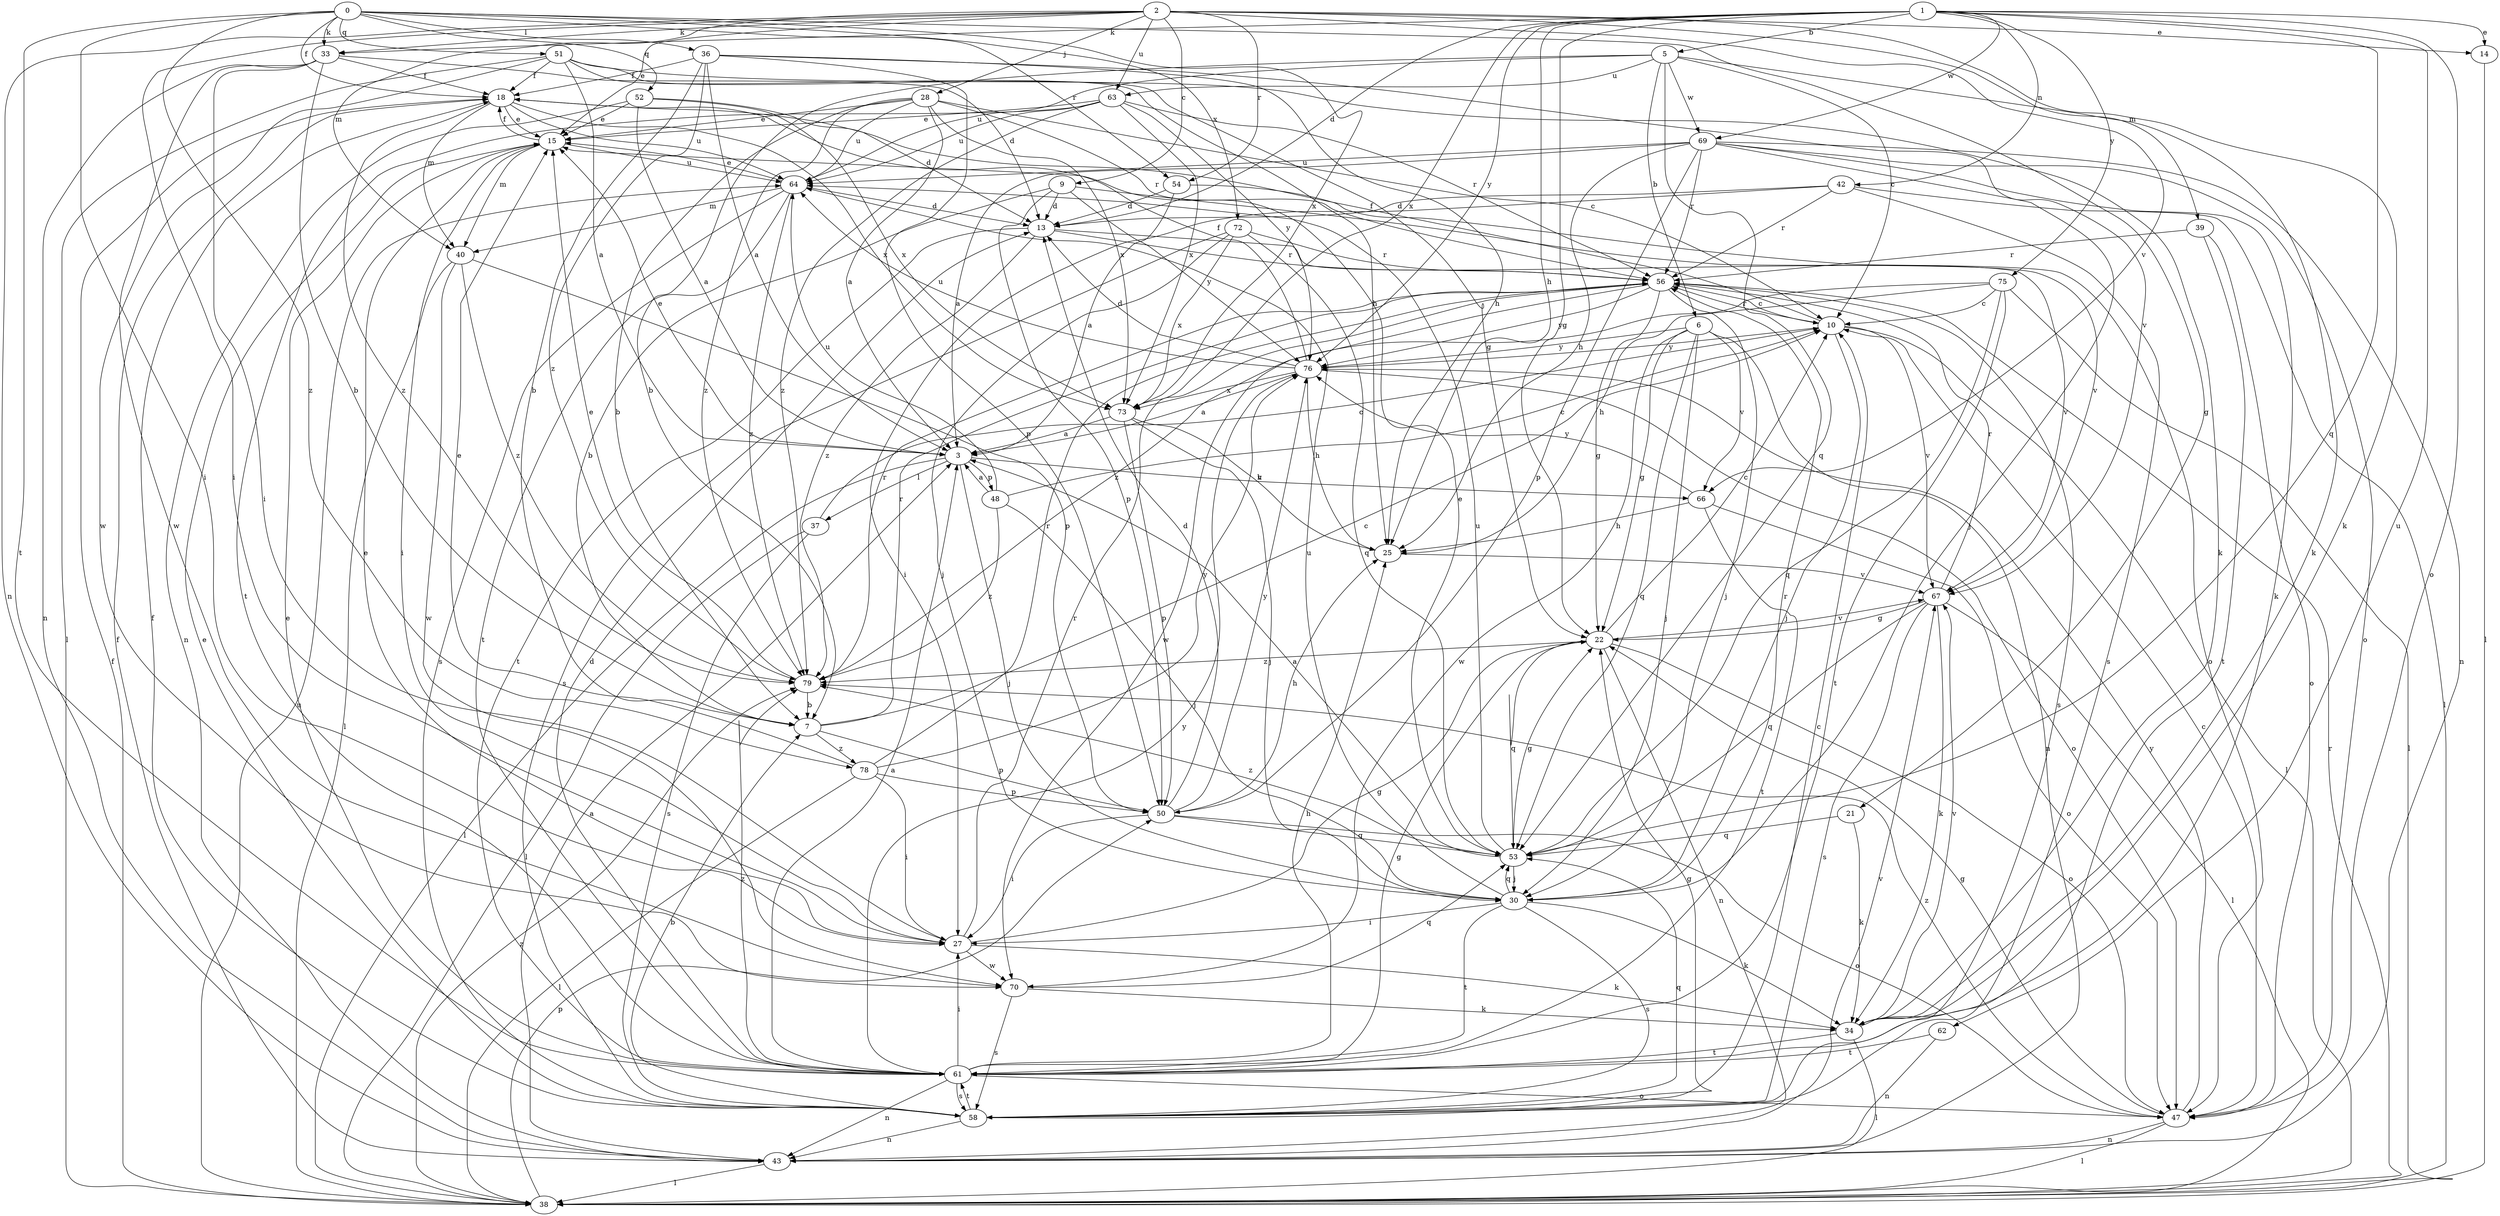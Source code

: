 strict digraph  {
0;
1;
2;
3;
5;
6;
7;
9;
10;
13;
14;
15;
18;
21;
22;
25;
27;
28;
30;
33;
34;
36;
37;
38;
39;
40;
42;
43;
47;
48;
50;
51;
52;
53;
54;
56;
58;
61;
62;
63;
64;
66;
67;
69;
70;
72;
73;
75;
76;
78;
79;
0 -> 18  [label=f];
0 -> 21  [label=g];
0 -> 27  [label=i];
0 -> 33  [label=k];
0 -> 36  [label=l];
0 -> 51  [label=q];
0 -> 52  [label=q];
0 -> 54  [label=r];
0 -> 61  [label=t];
0 -> 72  [label=x];
0 -> 73  [label=x];
0 -> 78  [label=z];
1 -> 5  [label=b];
1 -> 13  [label=d];
1 -> 14  [label=e];
1 -> 22  [label=g];
1 -> 25  [label=h];
1 -> 33  [label=k];
1 -> 42  [label=n];
1 -> 47  [label=o];
1 -> 53  [label=q];
1 -> 62  [label=u];
1 -> 69  [label=w];
1 -> 73  [label=x];
1 -> 75  [label=y];
1 -> 76  [label=y];
2 -> 9  [label=c];
2 -> 14  [label=e];
2 -> 15  [label=e];
2 -> 27  [label=i];
2 -> 28  [label=j];
2 -> 33  [label=k];
2 -> 34  [label=k];
2 -> 39  [label=m];
2 -> 40  [label=m];
2 -> 43  [label=n];
2 -> 54  [label=r];
2 -> 63  [label=u];
2 -> 66  [label=v];
3 -> 15  [label=e];
3 -> 30  [label=j];
3 -> 37  [label=l];
3 -> 38  [label=l];
3 -> 48  [label=p];
3 -> 66  [label=v];
5 -> 6  [label=b];
5 -> 7  [label=b];
5 -> 10  [label=c];
5 -> 34  [label=k];
5 -> 53  [label=q];
5 -> 63  [label=u];
5 -> 64  [label=u];
5 -> 69  [label=w];
6 -> 22  [label=g];
6 -> 30  [label=j];
6 -> 43  [label=n];
6 -> 53  [label=q];
6 -> 66  [label=v];
6 -> 70  [label=w];
6 -> 76  [label=y];
7 -> 10  [label=c];
7 -> 50  [label=p];
7 -> 56  [label=r];
7 -> 78  [label=z];
9 -> 7  [label=b];
9 -> 13  [label=d];
9 -> 50  [label=p];
9 -> 67  [label=v];
9 -> 76  [label=y];
10 -> 18  [label=f];
10 -> 30  [label=j];
10 -> 38  [label=l];
10 -> 56  [label=r];
10 -> 67  [label=v];
10 -> 76  [label=y];
13 -> 56  [label=r];
13 -> 61  [label=t];
13 -> 67  [label=v];
13 -> 79  [label=z];
14 -> 38  [label=l];
15 -> 18  [label=f];
15 -> 27  [label=i];
15 -> 40  [label=m];
15 -> 64  [label=u];
18 -> 15  [label=e];
18 -> 40  [label=m];
18 -> 64  [label=u];
18 -> 73  [label=x];
18 -> 79  [label=z];
21 -> 34  [label=k];
21 -> 53  [label=q];
22 -> 10  [label=c];
22 -> 43  [label=n];
22 -> 47  [label=o];
22 -> 53  [label=q];
22 -> 67  [label=v];
22 -> 79  [label=z];
25 -> 67  [label=v];
27 -> 15  [label=e];
27 -> 22  [label=g];
27 -> 34  [label=k];
27 -> 56  [label=r];
27 -> 70  [label=w];
28 -> 3  [label=a];
28 -> 7  [label=b];
28 -> 10  [label=c];
28 -> 15  [label=e];
28 -> 56  [label=r];
28 -> 64  [label=u];
28 -> 73  [label=x];
28 -> 79  [label=z];
30 -> 27  [label=i];
30 -> 34  [label=k];
30 -> 53  [label=q];
30 -> 56  [label=r];
30 -> 58  [label=s];
30 -> 61  [label=t];
30 -> 64  [label=u];
33 -> 7  [label=b];
33 -> 13  [label=d];
33 -> 18  [label=f];
33 -> 27  [label=i];
33 -> 43  [label=n];
33 -> 70  [label=w];
34 -> 38  [label=l];
34 -> 61  [label=t];
34 -> 67  [label=v];
36 -> 3  [label=a];
36 -> 7  [label=b];
36 -> 18  [label=f];
36 -> 25  [label=h];
36 -> 50  [label=p];
36 -> 67  [label=v];
36 -> 79  [label=z];
37 -> 10  [label=c];
37 -> 38  [label=l];
37 -> 58  [label=s];
38 -> 18  [label=f];
38 -> 50  [label=p];
38 -> 56  [label=r];
38 -> 64  [label=u];
38 -> 79  [label=z];
39 -> 47  [label=o];
39 -> 56  [label=r];
39 -> 61  [label=t];
40 -> 38  [label=l];
40 -> 50  [label=p];
40 -> 70  [label=w];
40 -> 79  [label=z];
42 -> 13  [label=d];
42 -> 27  [label=i];
42 -> 38  [label=l];
42 -> 56  [label=r];
42 -> 58  [label=s];
43 -> 3  [label=a];
43 -> 18  [label=f];
43 -> 38  [label=l];
43 -> 67  [label=v];
47 -> 10  [label=c];
47 -> 22  [label=g];
47 -> 38  [label=l];
47 -> 43  [label=n];
47 -> 76  [label=y];
47 -> 79  [label=z];
48 -> 3  [label=a];
48 -> 10  [label=c];
48 -> 30  [label=j];
48 -> 64  [label=u];
48 -> 79  [label=z];
50 -> 13  [label=d];
50 -> 25  [label=h];
50 -> 27  [label=i];
50 -> 47  [label=o];
50 -> 53  [label=q];
50 -> 76  [label=y];
51 -> 3  [label=a];
51 -> 18  [label=f];
51 -> 22  [label=g];
51 -> 25  [label=h];
51 -> 34  [label=k];
51 -> 38  [label=l];
51 -> 70  [label=w];
52 -> 3  [label=a];
52 -> 13  [label=d];
52 -> 15  [label=e];
52 -> 43  [label=n];
52 -> 73  [label=x];
53 -> 3  [label=a];
53 -> 15  [label=e];
53 -> 22  [label=g];
53 -> 30  [label=j];
53 -> 64  [label=u];
53 -> 79  [label=z];
54 -> 3  [label=a];
54 -> 13  [label=d];
54 -> 47  [label=o];
56 -> 10  [label=c];
56 -> 22  [label=g];
56 -> 30  [label=j];
56 -> 58  [label=s];
56 -> 70  [label=w];
56 -> 76  [label=y];
58 -> 7  [label=b];
58 -> 10  [label=c];
58 -> 15  [label=e];
58 -> 18  [label=f];
58 -> 22  [label=g];
58 -> 43  [label=n];
58 -> 53  [label=q];
58 -> 61  [label=t];
61 -> 3  [label=a];
61 -> 13  [label=d];
61 -> 15  [label=e];
61 -> 22  [label=g];
61 -> 25  [label=h];
61 -> 27  [label=i];
61 -> 43  [label=n];
61 -> 47  [label=o];
61 -> 58  [label=s];
61 -> 76  [label=y];
61 -> 79  [label=z];
62 -> 43  [label=n];
62 -> 61  [label=t];
63 -> 15  [label=e];
63 -> 56  [label=r];
63 -> 61  [label=t];
63 -> 64  [label=u];
63 -> 73  [label=x];
63 -> 76  [label=y];
63 -> 79  [label=z];
64 -> 13  [label=d];
64 -> 15  [label=e];
64 -> 40  [label=m];
64 -> 58  [label=s];
64 -> 61  [label=t];
64 -> 79  [label=z];
66 -> 25  [label=h];
66 -> 47  [label=o];
66 -> 61  [label=t];
66 -> 76  [label=y];
67 -> 22  [label=g];
67 -> 34  [label=k];
67 -> 38  [label=l];
67 -> 53  [label=q];
67 -> 56  [label=r];
67 -> 58  [label=s];
69 -> 3  [label=a];
69 -> 25  [label=h];
69 -> 30  [label=j];
69 -> 34  [label=k];
69 -> 43  [label=n];
69 -> 47  [label=o];
69 -> 50  [label=p];
69 -> 56  [label=r];
69 -> 64  [label=u];
70 -> 34  [label=k];
70 -> 53  [label=q];
70 -> 58  [label=s];
72 -> 30  [label=j];
72 -> 53  [label=q];
72 -> 56  [label=r];
72 -> 58  [label=s];
72 -> 73  [label=x];
73 -> 3  [label=a];
73 -> 25  [label=h];
73 -> 30  [label=j];
73 -> 50  [label=p];
75 -> 10  [label=c];
75 -> 25  [label=h];
75 -> 38  [label=l];
75 -> 53  [label=q];
75 -> 61  [label=t];
75 -> 79  [label=z];
76 -> 3  [label=a];
76 -> 13  [label=d];
76 -> 18  [label=f];
76 -> 25  [label=h];
76 -> 47  [label=o];
76 -> 64  [label=u];
76 -> 73  [label=x];
78 -> 15  [label=e];
78 -> 27  [label=i];
78 -> 38  [label=l];
78 -> 50  [label=p];
78 -> 56  [label=r];
78 -> 76  [label=y];
79 -> 7  [label=b];
79 -> 15  [label=e];
79 -> 56  [label=r];
}
